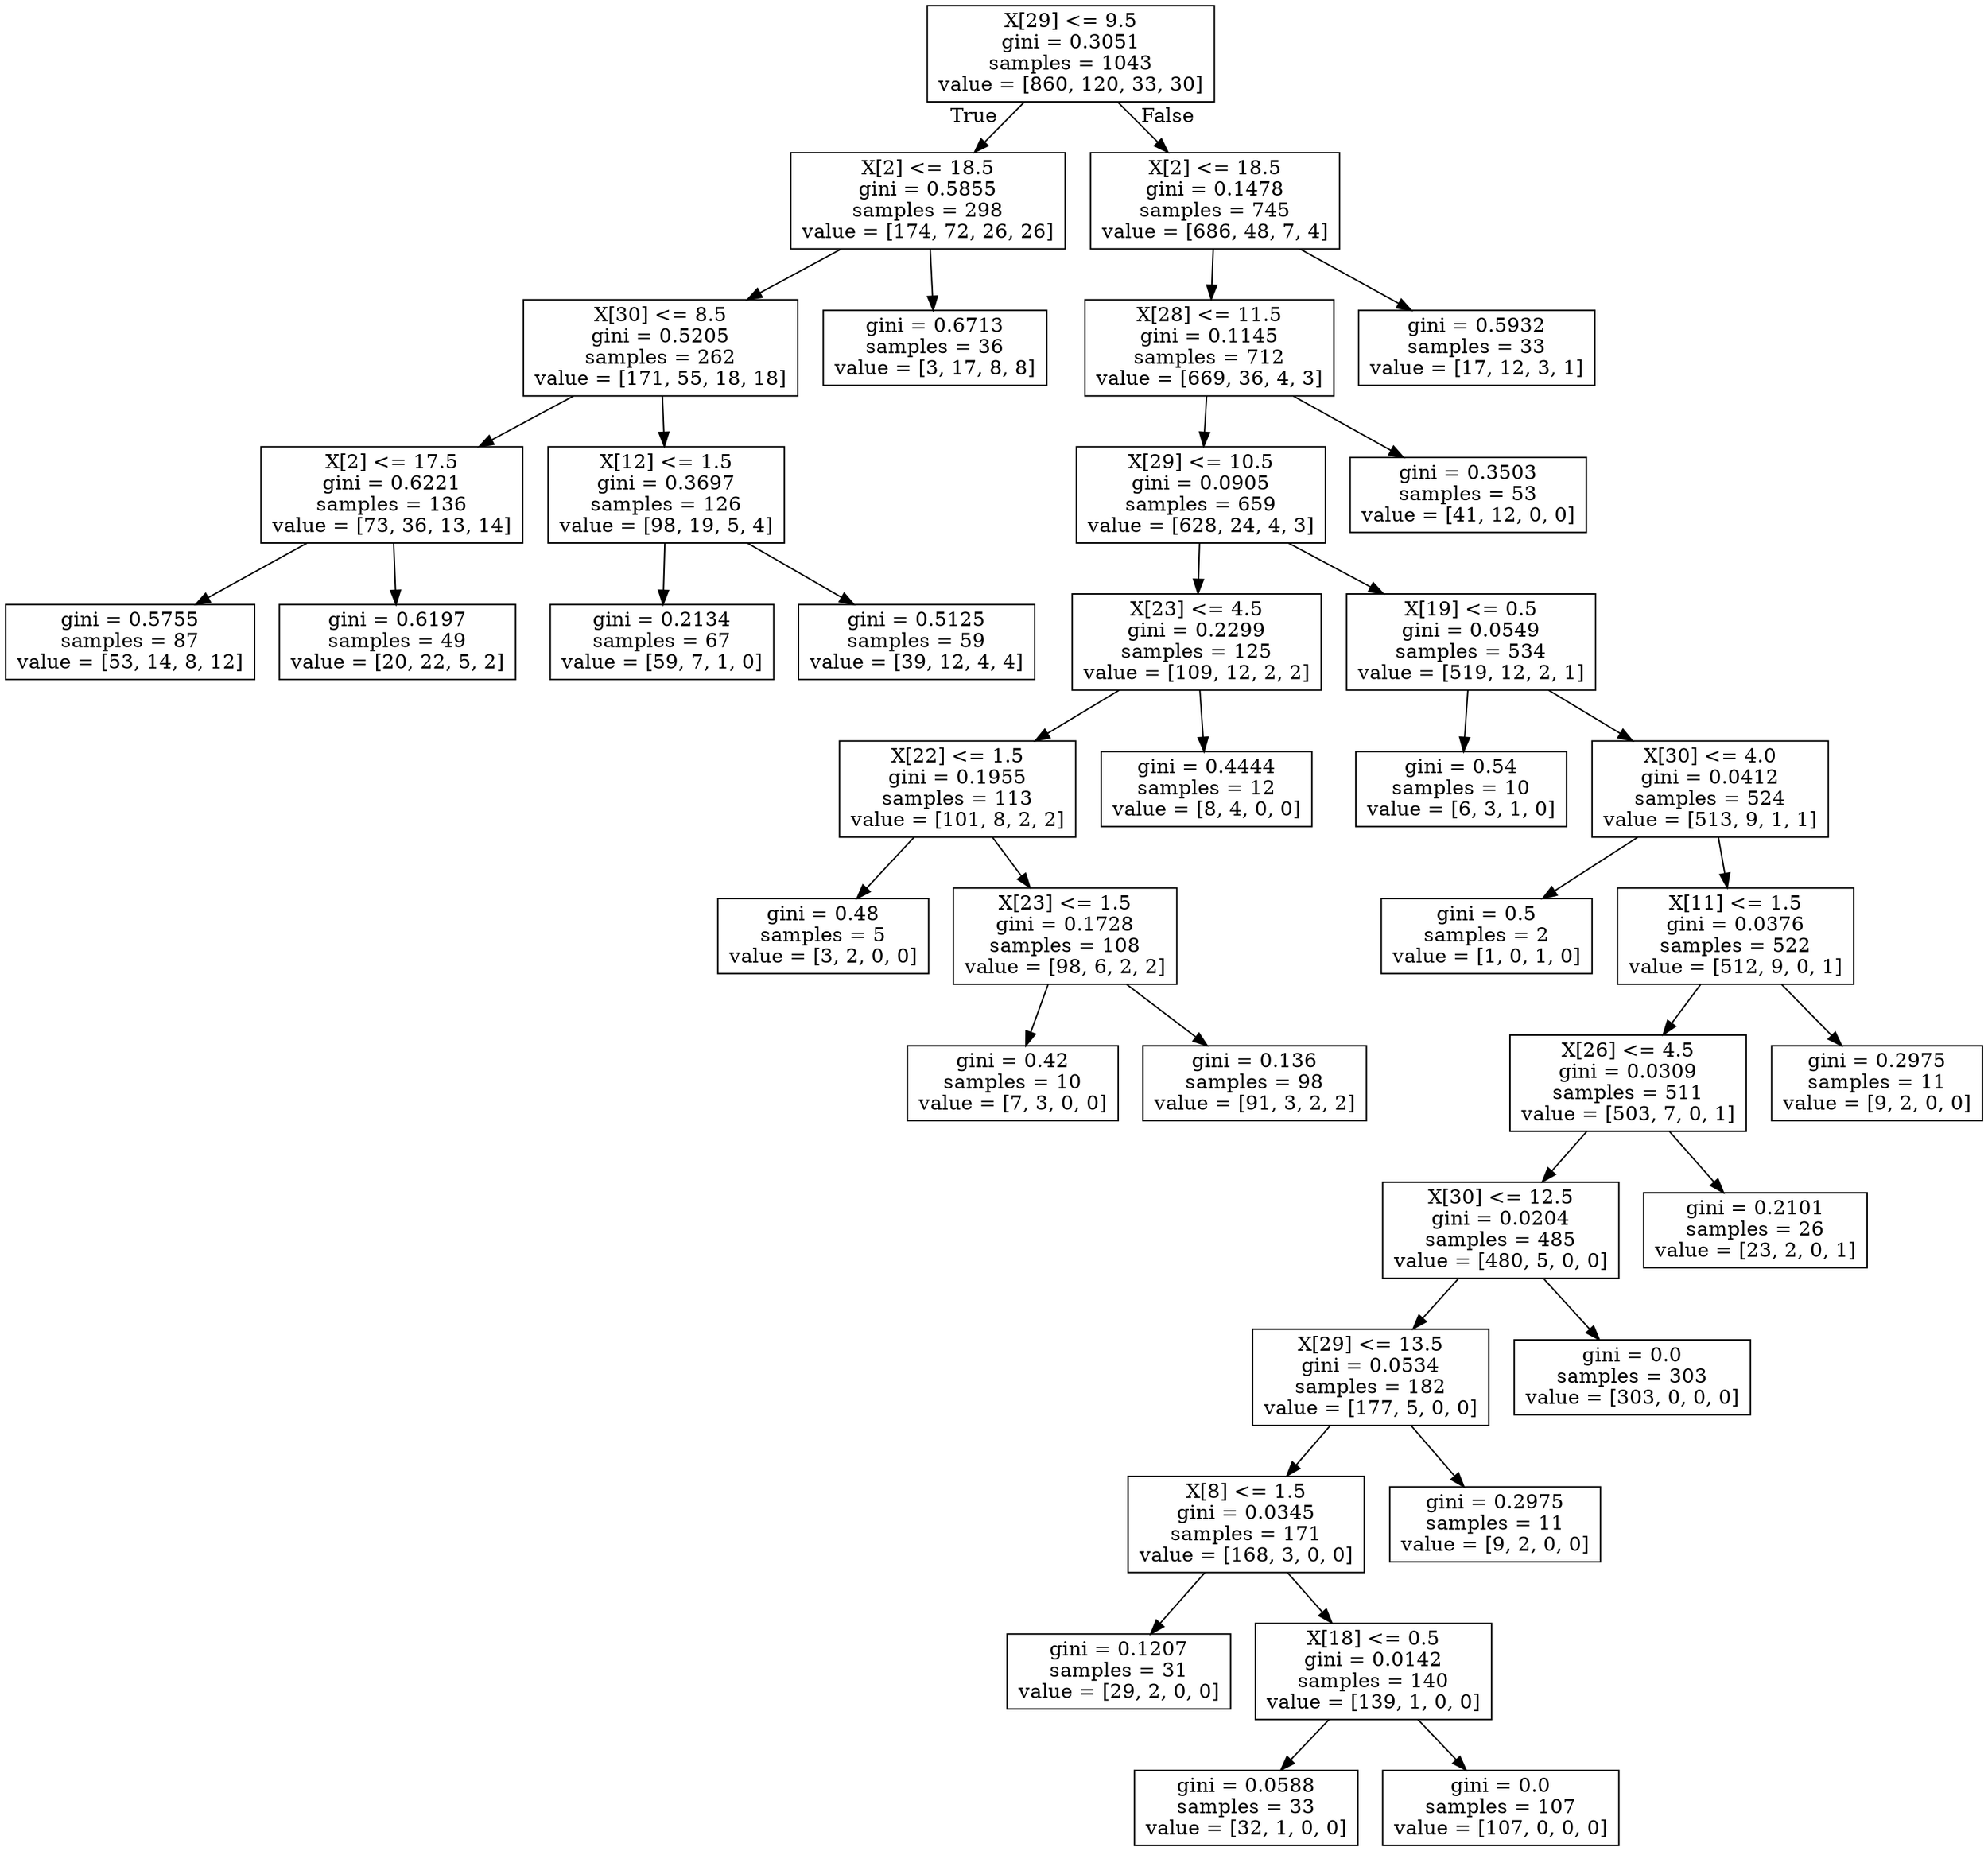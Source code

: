 digraph Tree {
node [shape=box] ;
0 [label="X[29] <= 9.5\ngini = 0.3051\nsamples = 1043\nvalue = [860, 120, 33, 30]"] ;
1 [label="X[2] <= 18.5\ngini = 0.5855\nsamples = 298\nvalue = [174, 72, 26, 26]"] ;
0 -> 1 [labeldistance=2.5, labelangle=45, headlabel="True"] ;
2 [label="X[30] <= 8.5\ngini = 0.5205\nsamples = 262\nvalue = [171, 55, 18, 18]"] ;
1 -> 2 ;
3 [label="X[2] <= 17.5\ngini = 0.6221\nsamples = 136\nvalue = [73, 36, 13, 14]"] ;
2 -> 3 ;
4 [label="gini = 0.5755\nsamples = 87\nvalue = [53, 14, 8, 12]"] ;
3 -> 4 ;
5 [label="gini = 0.6197\nsamples = 49\nvalue = [20, 22, 5, 2]"] ;
3 -> 5 ;
6 [label="X[12] <= 1.5\ngini = 0.3697\nsamples = 126\nvalue = [98, 19, 5, 4]"] ;
2 -> 6 ;
7 [label="gini = 0.2134\nsamples = 67\nvalue = [59, 7, 1, 0]"] ;
6 -> 7 ;
8 [label="gini = 0.5125\nsamples = 59\nvalue = [39, 12, 4, 4]"] ;
6 -> 8 ;
9 [label="gini = 0.6713\nsamples = 36\nvalue = [3, 17, 8, 8]"] ;
1 -> 9 ;
10 [label="X[2] <= 18.5\ngini = 0.1478\nsamples = 745\nvalue = [686, 48, 7, 4]"] ;
0 -> 10 [labeldistance=2.5, labelangle=-45, headlabel="False"] ;
11 [label="X[28] <= 11.5\ngini = 0.1145\nsamples = 712\nvalue = [669, 36, 4, 3]"] ;
10 -> 11 ;
12 [label="X[29] <= 10.5\ngini = 0.0905\nsamples = 659\nvalue = [628, 24, 4, 3]"] ;
11 -> 12 ;
13 [label="X[23] <= 4.5\ngini = 0.2299\nsamples = 125\nvalue = [109, 12, 2, 2]"] ;
12 -> 13 ;
14 [label="X[22] <= 1.5\ngini = 0.1955\nsamples = 113\nvalue = [101, 8, 2, 2]"] ;
13 -> 14 ;
15 [label="gini = 0.48\nsamples = 5\nvalue = [3, 2, 0, 0]"] ;
14 -> 15 ;
16 [label="X[23] <= 1.5\ngini = 0.1728\nsamples = 108\nvalue = [98, 6, 2, 2]"] ;
14 -> 16 ;
17 [label="gini = 0.42\nsamples = 10\nvalue = [7, 3, 0, 0]"] ;
16 -> 17 ;
18 [label="gini = 0.136\nsamples = 98\nvalue = [91, 3, 2, 2]"] ;
16 -> 18 ;
19 [label="gini = 0.4444\nsamples = 12\nvalue = [8, 4, 0, 0]"] ;
13 -> 19 ;
20 [label="X[19] <= 0.5\ngini = 0.0549\nsamples = 534\nvalue = [519, 12, 2, 1]"] ;
12 -> 20 ;
21 [label="gini = 0.54\nsamples = 10\nvalue = [6, 3, 1, 0]"] ;
20 -> 21 ;
22 [label="X[30] <= 4.0\ngini = 0.0412\nsamples = 524\nvalue = [513, 9, 1, 1]"] ;
20 -> 22 ;
23 [label="gini = 0.5\nsamples = 2\nvalue = [1, 0, 1, 0]"] ;
22 -> 23 ;
24 [label="X[11] <= 1.5\ngini = 0.0376\nsamples = 522\nvalue = [512, 9, 0, 1]"] ;
22 -> 24 ;
25 [label="X[26] <= 4.5\ngini = 0.0309\nsamples = 511\nvalue = [503, 7, 0, 1]"] ;
24 -> 25 ;
26 [label="X[30] <= 12.5\ngini = 0.0204\nsamples = 485\nvalue = [480, 5, 0, 0]"] ;
25 -> 26 ;
27 [label="X[29] <= 13.5\ngini = 0.0534\nsamples = 182\nvalue = [177, 5, 0, 0]"] ;
26 -> 27 ;
28 [label="X[8] <= 1.5\ngini = 0.0345\nsamples = 171\nvalue = [168, 3, 0, 0]"] ;
27 -> 28 ;
29 [label="gini = 0.1207\nsamples = 31\nvalue = [29, 2, 0, 0]"] ;
28 -> 29 ;
30 [label="X[18] <= 0.5\ngini = 0.0142\nsamples = 140\nvalue = [139, 1, 0, 0]"] ;
28 -> 30 ;
31 [label="gini = 0.0588\nsamples = 33\nvalue = [32, 1, 0, 0]"] ;
30 -> 31 ;
32 [label="gini = 0.0\nsamples = 107\nvalue = [107, 0, 0, 0]"] ;
30 -> 32 ;
33 [label="gini = 0.2975\nsamples = 11\nvalue = [9, 2, 0, 0]"] ;
27 -> 33 ;
34 [label="gini = 0.0\nsamples = 303\nvalue = [303, 0, 0, 0]"] ;
26 -> 34 ;
35 [label="gini = 0.2101\nsamples = 26\nvalue = [23, 2, 0, 1]"] ;
25 -> 35 ;
36 [label="gini = 0.2975\nsamples = 11\nvalue = [9, 2, 0, 0]"] ;
24 -> 36 ;
37 [label="gini = 0.3503\nsamples = 53\nvalue = [41, 12, 0, 0]"] ;
11 -> 37 ;
38 [label="gini = 0.5932\nsamples = 33\nvalue = [17, 12, 3, 1]"] ;
10 -> 38 ;
}